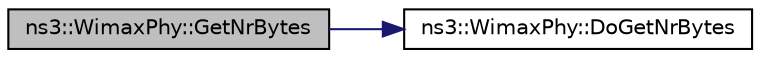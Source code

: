digraph "ns3::WimaxPhy::GetNrBytes"
{
 // LATEX_PDF_SIZE
  edge [fontname="Helvetica",fontsize="10",labelfontname="Helvetica",labelfontsize="10"];
  node [fontname="Helvetica",fontsize="10",shape=record];
  rankdir="LR";
  Node1 [label="ns3::WimaxPhy::GetNrBytes",height=0.2,width=0.4,color="black", fillcolor="grey75", style="filled", fontcolor="black",tooltip="Get the maximum number of bytes that could be carried by symbols symbols using the modulation modulat..."];
  Node1 -> Node2 [color="midnightblue",fontsize="10",style="solid",fontname="Helvetica"];
  Node2 [label="ns3::WimaxPhy::DoGetNrBytes",height=0.2,width=0.4,color="black", fillcolor="white", style="filled",URL="$classns3_1_1_wimax_phy.html#a761050747d76f9169b411324e6fa01f0",tooltip="Get number of bytes."];
}
